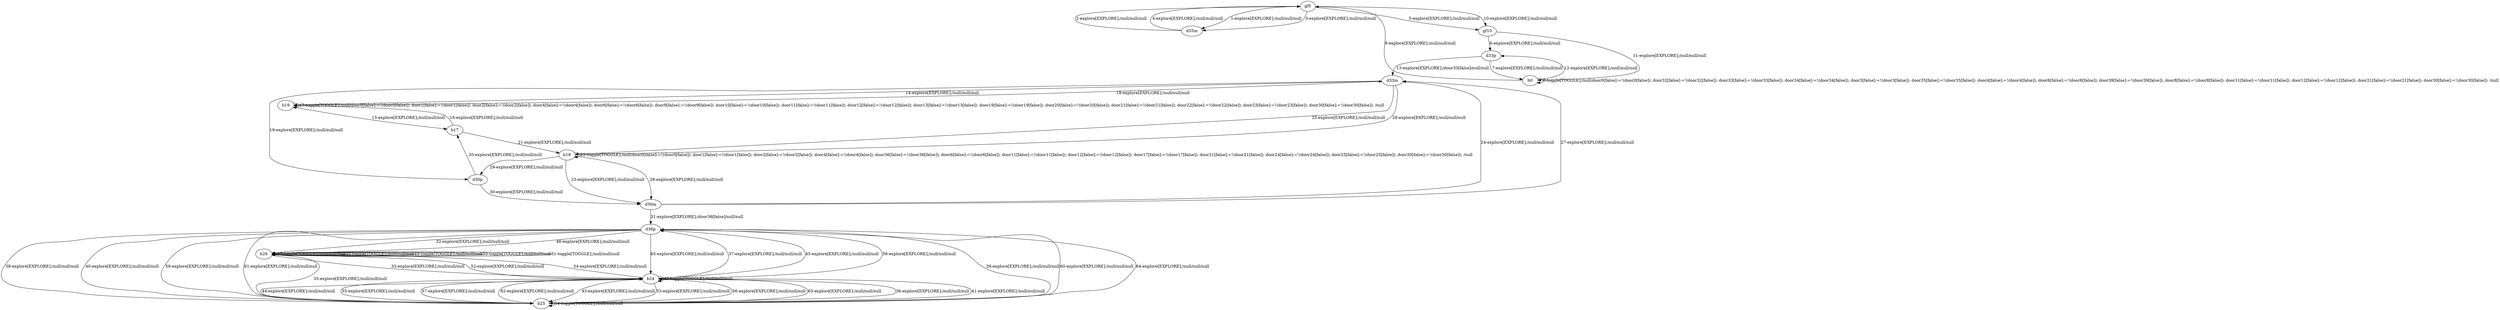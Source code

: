 # Total number of goals covered by this test: 10
# b25 --> d36p
# b24 --> b25
# b25 --> b24
# d36p --> b25
# b24 --> b26
# b26 --> b25
# d36p --> b26
# b26 --> b26
# b25 --> b25
# b26 --> b24

digraph g {
"gf5" -> "d35m" [label = "1-explore[EXPLORE];/null/null/null"];
"d35m" -> "gf5" [label = "2-explore[EXPLORE];/null/null/null"];
"gf5" -> "d35m" [label = "3-explore[EXPLORE];/null/null/null"];
"d35m" -> "gf5" [label = "4-explore[EXPLORE];/null/null/null"];
"gf5" -> "gf10" [label = "5-explore[EXPLORE];/null/null/null"];
"gf10" -> "d33p" [label = "6-explore[EXPLORE];/null/null/null"];
"d33p" -> "b0" [label = "7-explore[EXPLORE];/null/null/null"];
"b0" -> "b0" [label = "8-toggle[TOGGLE];/null/door0[false]:=!(door0[false]); door32[false]:=!(door32[false]); door33[false]:=!(door33[false]); door34[false]:=!(door34[false]); door3[false]:=!(door3[false]); door35[false]:=!(door35[false]); door4[false]:=!(door4[false]); door6[false]:=!(door6[false]); door39[false]:=!(door39[false]); door8[false]:=!(door8[false]); door11[false]:=!(door11[false]); door12[false]:=!(door12[false]); door21[false]:=!(door21[false]); door30[false]:=!(door30[false]); /null"];
"b0" -> "gf5" [label = "9-explore[EXPLORE];/null/null/null"];
"gf5" -> "gf10" [label = "10-explore[EXPLORE];/null/null/null"];
"gf10" -> "b0" [label = "11-explore[EXPLORE];/null/null/null"];
"b0" -> "d33p" [label = "12-explore[EXPLORE];/null/null/null"];
"d33p" -> "d33m" [label = "13-explore[EXPLORE];/door33[false]/null/null"];
"d33m" -> "b19" [label = "14-explore[EXPLORE];/null/null/null"];
"b19" -> "b17" [label = "15-explore[EXPLORE];/null/null/null"];
"b17" -> "b19" [label = "16-explore[EXPLORE];/null/null/null"];
"b19" -> "b19" [label = "17-toggle[TOGGLE];/null/door0[false]:=!(door0[false]); door1[false]:=!(door1[false]); door2[false]:=!(door2[false]); door4[false]:=!(door4[false]); door6[false]:=!(door6[false]); door9[false]:=!(door9[false]); door10[false]:=!(door10[false]); door11[false]:=!(door11[false]); door12[false]:=!(door12[false]); door13[false]:=!(door13[false]); door19[false]:=!(door19[false]); door20[false]:=!(door20[false]); door21[false]:=!(door21[false]); door22[false]:=!(door22[false]); door23[false]:=!(door23[false]); door30[false]:=!(door30[false]); /null"];
"b19" -> "d33m" [label = "18-explore[EXPLORE];/null/null/null"];
"d33m" -> "d30p" [label = "19-explore[EXPLORE];/null/null/null"];
"d30p" -> "b17" [label = "20-explore[EXPLORE];/null/null/null"];
"b17" -> "b18" [label = "21-explore[EXPLORE];/null/null/null"];
"b18" -> "b18" [label = "22-toggle[TOGGLE];/null/door0[false]:=!(door0[false]); door1[false]:=!(door1[false]); door2[false]:=!(door2[false]); door4[false]:=!(door4[false]); door36[false]:=!(door36[false]); door6[false]:=!(door6[false]); door11[false]:=!(door11[false]); door12[false]:=!(door12[false]); door17[false]:=!(door17[false]); door21[false]:=!(door21[false]); door24[false]:=!(door24[false]); door25[false]:=!(door25[false]); door30[false]:=!(door30[false]); /null"];
"b18" -> "d36m" [label = "23-explore[EXPLORE];/null/null/null"];
"d36m" -> "d33m" [label = "24-explore[EXPLORE];/null/null/null"];
"d33m" -> "b18" [label = "25-explore[EXPLORE];/null/null/null"];
"b18" -> "d36m" [label = "26-explore[EXPLORE];/null/null/null"];
"d36m" -> "d33m" [label = "27-explore[EXPLORE];/null/null/null"];
"d33m" -> "b18" [label = "28-explore[EXPLORE];/null/null/null"];
"b18" -> "d30p" [label = "29-explore[EXPLORE];/null/null/null"];
"d30p" -> "d36m" [label = "30-explore[EXPLORE];/null/null/null"];
"d36m" -> "d36p" [label = "31-explore[EXPLORE];/door36[false]/null/null"];
"d36p" -> "b26" [label = "32-explore[EXPLORE];/null/null/null"];
"b26" -> "b24" [label = "33-explore[EXPLORE];/null/null/null"];
"b24" -> "b26" [label = "34-explore[EXPLORE];/null/null/null"];
"b26" -> "b25" [label = "35-explore[EXPLORE];/null/null/null"];
"b25" -> "b24" [label = "36-explore[EXPLORE];/null/null/null"];
"b24" -> "d36p" [label = "37-explore[EXPLORE];/null/null/null"];
"d36p" -> "b25" [label = "38-explore[EXPLORE];/null/null/null"];
"b25" -> "d36p" [label = "39-explore[EXPLORE];/null/null/null"];
"d36p" -> "b25" [label = "40-explore[EXPLORE];/null/null/null"];
"b25" -> "b24" [label = "41-explore[EXPLORE];/null/null/null"];
"b24" -> "b24" [label = "42-toggle[TOGGLE];/null/null/null"];
"b24" -> "b25" [label = "43-explore[EXPLORE];/null/null/null"];
"b25" -> "b24" [label = "44-explore[EXPLORE];/null/null/null"];
"b24" -> "d36p" [label = "45-explore[EXPLORE];/null/null/null"];
"d36p" -> "b26" [label = "46-explore[EXPLORE];/null/null/null"];
"b26" -> "b26" [label = "47-toggle[TOGGLE];/null/null/null"];
"b26" -> "b26" [label = "48-toggle[TOGGLE];/null/null/null"];
"b26" -> "b26" [label = "49-toggle[TOGGLE];/null/null/null"];
"b26" -> "b26" [label = "50-toggle[TOGGLE];/null/null/null"];
"b26" -> "b26" [label = "51-toggle[TOGGLE];/null/null/null"];
"b26" -> "b24" [label = "52-explore[EXPLORE];/null/null/null"];
"b24" -> "b25" [label = "53-explore[EXPLORE];/null/null/null"];
"b25" -> "b25" [label = "54-toggle[TOGGLE];/null/null/null"];
"b25" -> "b24" [label = "55-explore[EXPLORE];/null/null/null"];
"b24" -> "b25" [label = "56-explore[EXPLORE];/null/null/null"];
"b25" -> "b24" [label = "57-explore[EXPLORE];/null/null/null"];
"b24" -> "d36p" [label = "58-explore[EXPLORE];/null/null/null"];
"d36p" -> "b25" [label = "59-explore[EXPLORE];/null/null/null"];
"b25" -> "d36p" [label = "60-explore[EXPLORE];/null/null/null"];
"d36p" -> "b25" [label = "61-explore[EXPLORE];/null/null/null"];
"b25" -> "b24" [label = "62-explore[EXPLORE];/null/null/null"];
"b24" -> "b25" [label = "63-explore[EXPLORE];/null/null/null"];
"b25" -> "d36p" [label = "64-explore[EXPLORE];/null/null/null"];
"d36p" -> "b24" [label = "65-explore[EXPLORE];/null/null/null"];
}
